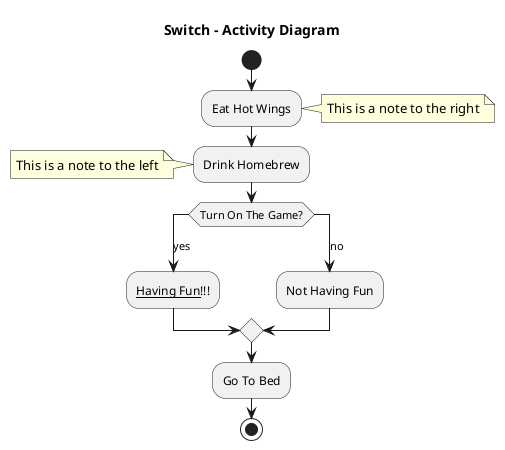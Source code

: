 @startuml

title Switch - Activity Diagram


start

:Eat Hot Wings;
note right: This is a note to the right

:Drink Homebrew;
note left: This is a note to the left

switch (Turn On The Game?) 
case (yes)
  :__Having Fun__!!!;
case (no)
  :Not Having Fun;
endswitch

:Go To Bed;

stop

@enduml